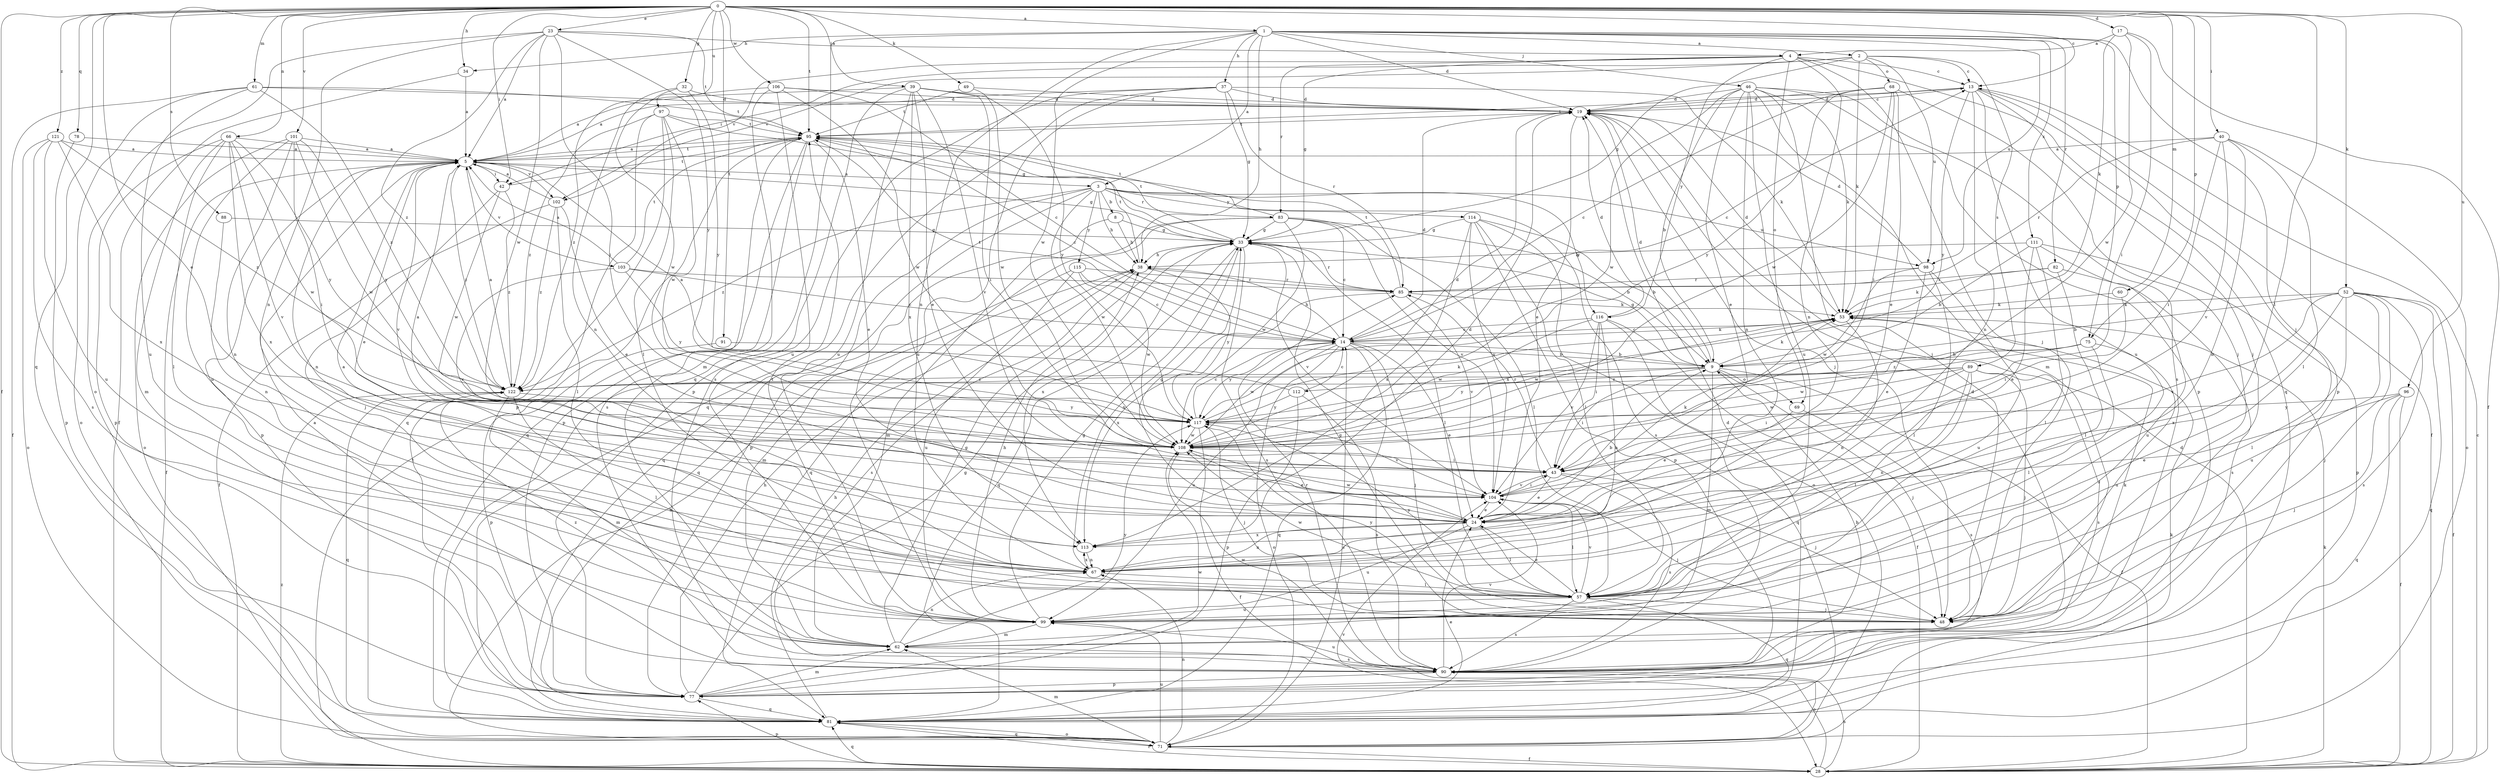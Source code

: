 strict digraph  {
0;
1;
2;
3;
4;
5;
8;
9;
13;
14;
17;
19;
23;
24;
28;
32;
33;
34;
37;
38;
39;
40;
42;
43;
46;
48;
49;
52;
53;
57;
60;
61;
62;
66;
67;
68;
69;
71;
75;
77;
78;
81;
82;
83;
85;
88;
89;
90;
91;
95;
96;
97;
98;
99;
101;
102;
103;
104;
106;
108;
111;
112;
113;
114;
115;
116;
117;
121;
122;
0 -> 1  [label=a];
0 -> 13  [label=c];
0 -> 17  [label=d];
0 -> 23  [label=e];
0 -> 24  [label=e];
0 -> 28  [label=f];
0 -> 32  [label=g];
0 -> 34  [label=h];
0 -> 39  [label=i];
0 -> 40  [label=i];
0 -> 42  [label=i];
0 -> 49  [label=k];
0 -> 52  [label=k];
0 -> 57  [label=l];
0 -> 60  [label=m];
0 -> 61  [label=m];
0 -> 66  [label=n];
0 -> 75  [label=p];
0 -> 78  [label=q];
0 -> 81  [label=q];
0 -> 88  [label=s];
0 -> 91  [label=t];
0 -> 95  [label=t];
0 -> 96  [label=u];
0 -> 97  [label=u];
0 -> 101  [label=v];
0 -> 106  [label=w];
0 -> 121  [label=z];
1 -> 2  [label=a];
1 -> 3  [label=a];
1 -> 19  [label=d];
1 -> 34  [label=h];
1 -> 37  [label=h];
1 -> 38  [label=h];
1 -> 46  [label=j];
1 -> 48  [label=j];
1 -> 67  [label=n];
1 -> 75  [label=p];
1 -> 81  [label=q];
1 -> 82  [label=r];
1 -> 98  [label=u];
1 -> 108  [label=w];
1 -> 111  [label=x];
2 -> 13  [label=c];
2 -> 33  [label=g];
2 -> 42  [label=i];
2 -> 53  [label=k];
2 -> 68  [label=o];
2 -> 89  [label=s];
2 -> 98  [label=u];
2 -> 102  [label=v];
3 -> 8  [label=b];
3 -> 38  [label=h];
3 -> 77  [label=p];
3 -> 81  [label=q];
3 -> 83  [label=r];
3 -> 90  [label=s];
3 -> 98  [label=u];
3 -> 108  [label=w];
3 -> 114  [label=y];
3 -> 115  [label=y];
3 -> 116  [label=y];
3 -> 122  [label=z];
4 -> 13  [label=c];
4 -> 33  [label=g];
4 -> 48  [label=j];
4 -> 67  [label=n];
4 -> 69  [label=o];
4 -> 81  [label=q];
4 -> 83  [label=r];
4 -> 102  [label=v];
4 -> 116  [label=y];
5 -> 3  [label=a];
5 -> 24  [label=e];
5 -> 28  [label=f];
5 -> 33  [label=g];
5 -> 42  [label=i];
5 -> 67  [label=n];
5 -> 77  [label=p];
5 -> 95  [label=t];
5 -> 102  [label=v];
5 -> 103  [label=v];
5 -> 104  [label=v];
5 -> 122  [label=z];
8 -> 33  [label=g];
8 -> 38  [label=h];
8 -> 81  [label=q];
9 -> 19  [label=d];
9 -> 28  [label=f];
9 -> 33  [label=g];
9 -> 43  [label=i];
9 -> 48  [label=j];
9 -> 53  [label=k];
9 -> 62  [label=m];
9 -> 69  [label=o];
9 -> 112  [label=x];
9 -> 122  [label=z];
13 -> 19  [label=d];
13 -> 28  [label=f];
13 -> 48  [label=j];
13 -> 67  [label=n];
13 -> 77  [label=p];
13 -> 95  [label=t];
13 -> 99  [label=u];
13 -> 117  [label=y];
14 -> 9  [label=b];
14 -> 13  [label=c];
14 -> 19  [label=d];
14 -> 24  [label=e];
14 -> 38  [label=h];
14 -> 48  [label=j];
14 -> 53  [label=k];
14 -> 71  [label=o];
14 -> 81  [label=q];
14 -> 95  [label=t];
14 -> 99  [label=u];
14 -> 108  [label=w];
14 -> 117  [label=y];
17 -> 4  [label=a];
17 -> 28  [label=f];
17 -> 43  [label=i];
17 -> 53  [label=k];
17 -> 108  [label=w];
19 -> 13  [label=c];
19 -> 24  [label=e];
19 -> 48  [label=j];
19 -> 95  [label=t];
23 -> 4  [label=a];
23 -> 5  [label=a];
23 -> 43  [label=i];
23 -> 67  [label=n];
23 -> 71  [label=o];
23 -> 95  [label=t];
23 -> 108  [label=w];
23 -> 117  [label=y];
23 -> 122  [label=z];
24 -> 9  [label=b];
24 -> 33  [label=g];
24 -> 57  [label=l];
24 -> 67  [label=n];
24 -> 99  [label=u];
24 -> 108  [label=w];
24 -> 113  [label=x];
28 -> 13  [label=c];
28 -> 19  [label=d];
28 -> 53  [label=k];
28 -> 77  [label=p];
28 -> 81  [label=q];
28 -> 90  [label=s];
28 -> 95  [label=t];
28 -> 104  [label=v];
28 -> 122  [label=z];
32 -> 19  [label=d];
32 -> 67  [label=n];
32 -> 108  [label=w];
32 -> 117  [label=y];
33 -> 38  [label=h];
33 -> 57  [label=l];
33 -> 67  [label=n];
33 -> 81  [label=q];
33 -> 85  [label=r];
33 -> 90  [label=s];
33 -> 95  [label=t];
33 -> 104  [label=v];
33 -> 113  [label=x];
34 -> 5  [label=a];
34 -> 28  [label=f];
37 -> 5  [label=a];
37 -> 19  [label=d];
37 -> 33  [label=g];
37 -> 53  [label=k];
37 -> 77  [label=p];
37 -> 81  [label=q];
37 -> 85  [label=r];
37 -> 99  [label=u];
38 -> 85  [label=r];
38 -> 90  [label=s];
38 -> 95  [label=t];
38 -> 117  [label=y];
39 -> 5  [label=a];
39 -> 19  [label=d];
39 -> 24  [label=e];
39 -> 43  [label=i];
39 -> 90  [label=s];
39 -> 99  [label=u];
39 -> 104  [label=v];
39 -> 113  [label=x];
39 -> 117  [label=y];
40 -> 5  [label=a];
40 -> 43  [label=i];
40 -> 57  [label=l];
40 -> 67  [label=n];
40 -> 71  [label=o];
40 -> 85  [label=r];
40 -> 104  [label=v];
42 -> 48  [label=j];
42 -> 95  [label=t];
42 -> 108  [label=w];
42 -> 122  [label=z];
43 -> 5  [label=a];
43 -> 24  [label=e];
43 -> 48  [label=j];
43 -> 85  [label=r];
43 -> 90  [label=s];
43 -> 104  [label=v];
46 -> 9  [label=b];
46 -> 19  [label=d];
46 -> 24  [label=e];
46 -> 48  [label=j];
46 -> 53  [label=k];
46 -> 62  [label=m];
46 -> 67  [label=n];
46 -> 77  [label=p];
46 -> 90  [label=s];
46 -> 99  [label=u];
46 -> 108  [label=w];
48 -> 33  [label=g];
48 -> 117  [label=y];
49 -> 19  [label=d];
49 -> 95  [label=t];
49 -> 108  [label=w];
52 -> 9  [label=b];
52 -> 28  [label=f];
52 -> 48  [label=j];
52 -> 53  [label=k];
52 -> 57  [label=l];
52 -> 81  [label=q];
52 -> 90  [label=s];
52 -> 99  [label=u];
52 -> 104  [label=v];
52 -> 113  [label=x];
53 -> 14  [label=c];
53 -> 19  [label=d];
53 -> 67  [label=n];
53 -> 108  [label=w];
57 -> 24  [label=e];
57 -> 48  [label=j];
57 -> 81  [label=q];
57 -> 90  [label=s];
57 -> 99  [label=u];
57 -> 104  [label=v];
57 -> 108  [label=w];
57 -> 117  [label=y];
60 -> 43  [label=i];
60 -> 53  [label=k];
61 -> 19  [label=d];
61 -> 28  [label=f];
61 -> 71  [label=o];
61 -> 95  [label=t];
61 -> 99  [label=u];
61 -> 122  [label=z];
62 -> 33  [label=g];
62 -> 53  [label=k];
62 -> 67  [label=n];
62 -> 90  [label=s];
62 -> 117  [label=y];
62 -> 122  [label=z];
66 -> 5  [label=a];
66 -> 57  [label=l];
66 -> 62  [label=m];
66 -> 77  [label=p];
66 -> 104  [label=v];
66 -> 108  [label=w];
66 -> 113  [label=x];
66 -> 117  [label=y];
67 -> 5  [label=a];
67 -> 57  [label=l];
67 -> 113  [label=x];
68 -> 14  [label=c];
68 -> 19  [label=d];
68 -> 24  [label=e];
68 -> 43  [label=i];
68 -> 48  [label=j];
68 -> 108  [label=w];
68 -> 117  [label=y];
69 -> 24  [label=e];
69 -> 90  [label=s];
71 -> 14  [label=c];
71 -> 28  [label=f];
71 -> 38  [label=h];
71 -> 53  [label=k];
71 -> 62  [label=m];
71 -> 67  [label=n];
71 -> 81  [label=q];
71 -> 99  [label=u];
75 -> 9  [label=b];
75 -> 57  [label=l];
75 -> 99  [label=u];
75 -> 108  [label=w];
75 -> 122  [label=z];
77 -> 33  [label=g];
77 -> 38  [label=h];
77 -> 62  [label=m];
77 -> 81  [label=q];
77 -> 108  [label=w];
78 -> 5  [label=a];
78 -> 77  [label=p];
81 -> 19  [label=d];
81 -> 24  [label=e];
81 -> 28  [label=f];
81 -> 38  [label=h];
81 -> 71  [label=o];
82 -> 53  [label=k];
82 -> 57  [label=l];
82 -> 85  [label=r];
82 -> 90  [label=s];
83 -> 9  [label=b];
83 -> 14  [label=c];
83 -> 33  [label=g];
83 -> 57  [label=l];
83 -> 62  [label=m];
83 -> 81  [label=q];
83 -> 95  [label=t];
83 -> 104  [label=v];
83 -> 108  [label=w];
85 -> 53  [label=k];
85 -> 95  [label=t];
85 -> 104  [label=v];
85 -> 113  [label=x];
88 -> 33  [label=g];
88 -> 67  [label=n];
89 -> 43  [label=i];
89 -> 48  [label=j];
89 -> 57  [label=l];
89 -> 67  [label=n];
89 -> 90  [label=s];
89 -> 108  [label=w];
89 -> 117  [label=y];
89 -> 122  [label=z];
90 -> 5  [label=a];
90 -> 9  [label=b];
90 -> 19  [label=d];
90 -> 71  [label=o];
90 -> 77  [label=p];
90 -> 85  [label=r];
90 -> 99  [label=u];
90 -> 104  [label=v];
90 -> 108  [label=w];
91 -> 9  [label=b];
91 -> 77  [label=p];
95 -> 5  [label=a];
95 -> 14  [label=c];
95 -> 24  [label=e];
95 -> 77  [label=p];
95 -> 81  [label=q];
95 -> 90  [label=s];
96 -> 24  [label=e];
96 -> 28  [label=f];
96 -> 48  [label=j];
96 -> 81  [label=q];
96 -> 117  [label=y];
97 -> 33  [label=g];
97 -> 57  [label=l];
97 -> 77  [label=p];
97 -> 81  [label=q];
97 -> 95  [label=t];
97 -> 108  [label=w];
97 -> 122  [label=z];
98 -> 19  [label=d];
98 -> 24  [label=e];
98 -> 57  [label=l];
98 -> 85  [label=r];
98 -> 99  [label=u];
98 -> 108  [label=w];
99 -> 33  [label=g];
99 -> 38  [label=h];
99 -> 62  [label=m];
99 -> 95  [label=t];
101 -> 5  [label=a];
101 -> 43  [label=i];
101 -> 67  [label=n];
101 -> 71  [label=o];
101 -> 99  [label=u];
101 -> 108  [label=w];
101 -> 117  [label=y];
102 -> 5  [label=a];
102 -> 24  [label=e];
102 -> 28  [label=f];
102 -> 57  [label=l];
102 -> 122  [label=z];
103 -> 5  [label=a];
103 -> 14  [label=c];
103 -> 85  [label=r];
103 -> 95  [label=t];
103 -> 104  [label=v];
103 -> 117  [label=y];
104 -> 24  [label=e];
104 -> 43  [label=i];
104 -> 48  [label=j];
104 -> 53  [label=k];
104 -> 57  [label=l];
106 -> 14  [label=c];
106 -> 19  [label=d];
106 -> 62  [label=m];
106 -> 99  [label=u];
106 -> 108  [label=w];
106 -> 122  [label=z];
108 -> 19  [label=d];
108 -> 24  [label=e];
108 -> 43  [label=i];
111 -> 9  [label=b];
111 -> 24  [label=e];
111 -> 38  [label=h];
111 -> 57  [label=l];
111 -> 77  [label=p];
111 -> 99  [label=u];
112 -> 5  [label=a];
112 -> 14  [label=c];
112 -> 77  [label=p];
112 -> 90  [label=s];
112 -> 117  [label=y];
113 -> 19  [label=d];
113 -> 67  [label=n];
114 -> 9  [label=b];
114 -> 33  [label=g];
114 -> 57  [label=l];
114 -> 71  [label=o];
114 -> 77  [label=p];
114 -> 104  [label=v];
114 -> 113  [label=x];
115 -> 14  [label=c];
115 -> 62  [label=m];
115 -> 85  [label=r];
115 -> 99  [label=u];
115 -> 108  [label=w];
116 -> 14  [label=c];
116 -> 19  [label=d];
116 -> 28  [label=f];
116 -> 43  [label=i];
116 -> 67  [label=n];
116 -> 81  [label=q];
116 -> 104  [label=v];
116 -> 108  [label=w];
117 -> 14  [label=c];
117 -> 28  [label=f];
117 -> 48  [label=j];
117 -> 53  [label=k];
117 -> 104  [label=v];
117 -> 108  [label=w];
121 -> 5  [label=a];
121 -> 71  [label=o];
121 -> 90  [label=s];
121 -> 99  [label=u];
121 -> 113  [label=x];
121 -> 122  [label=z];
122 -> 5  [label=a];
122 -> 57  [label=l];
122 -> 62  [label=m];
122 -> 81  [label=q];
122 -> 117  [label=y];
}
